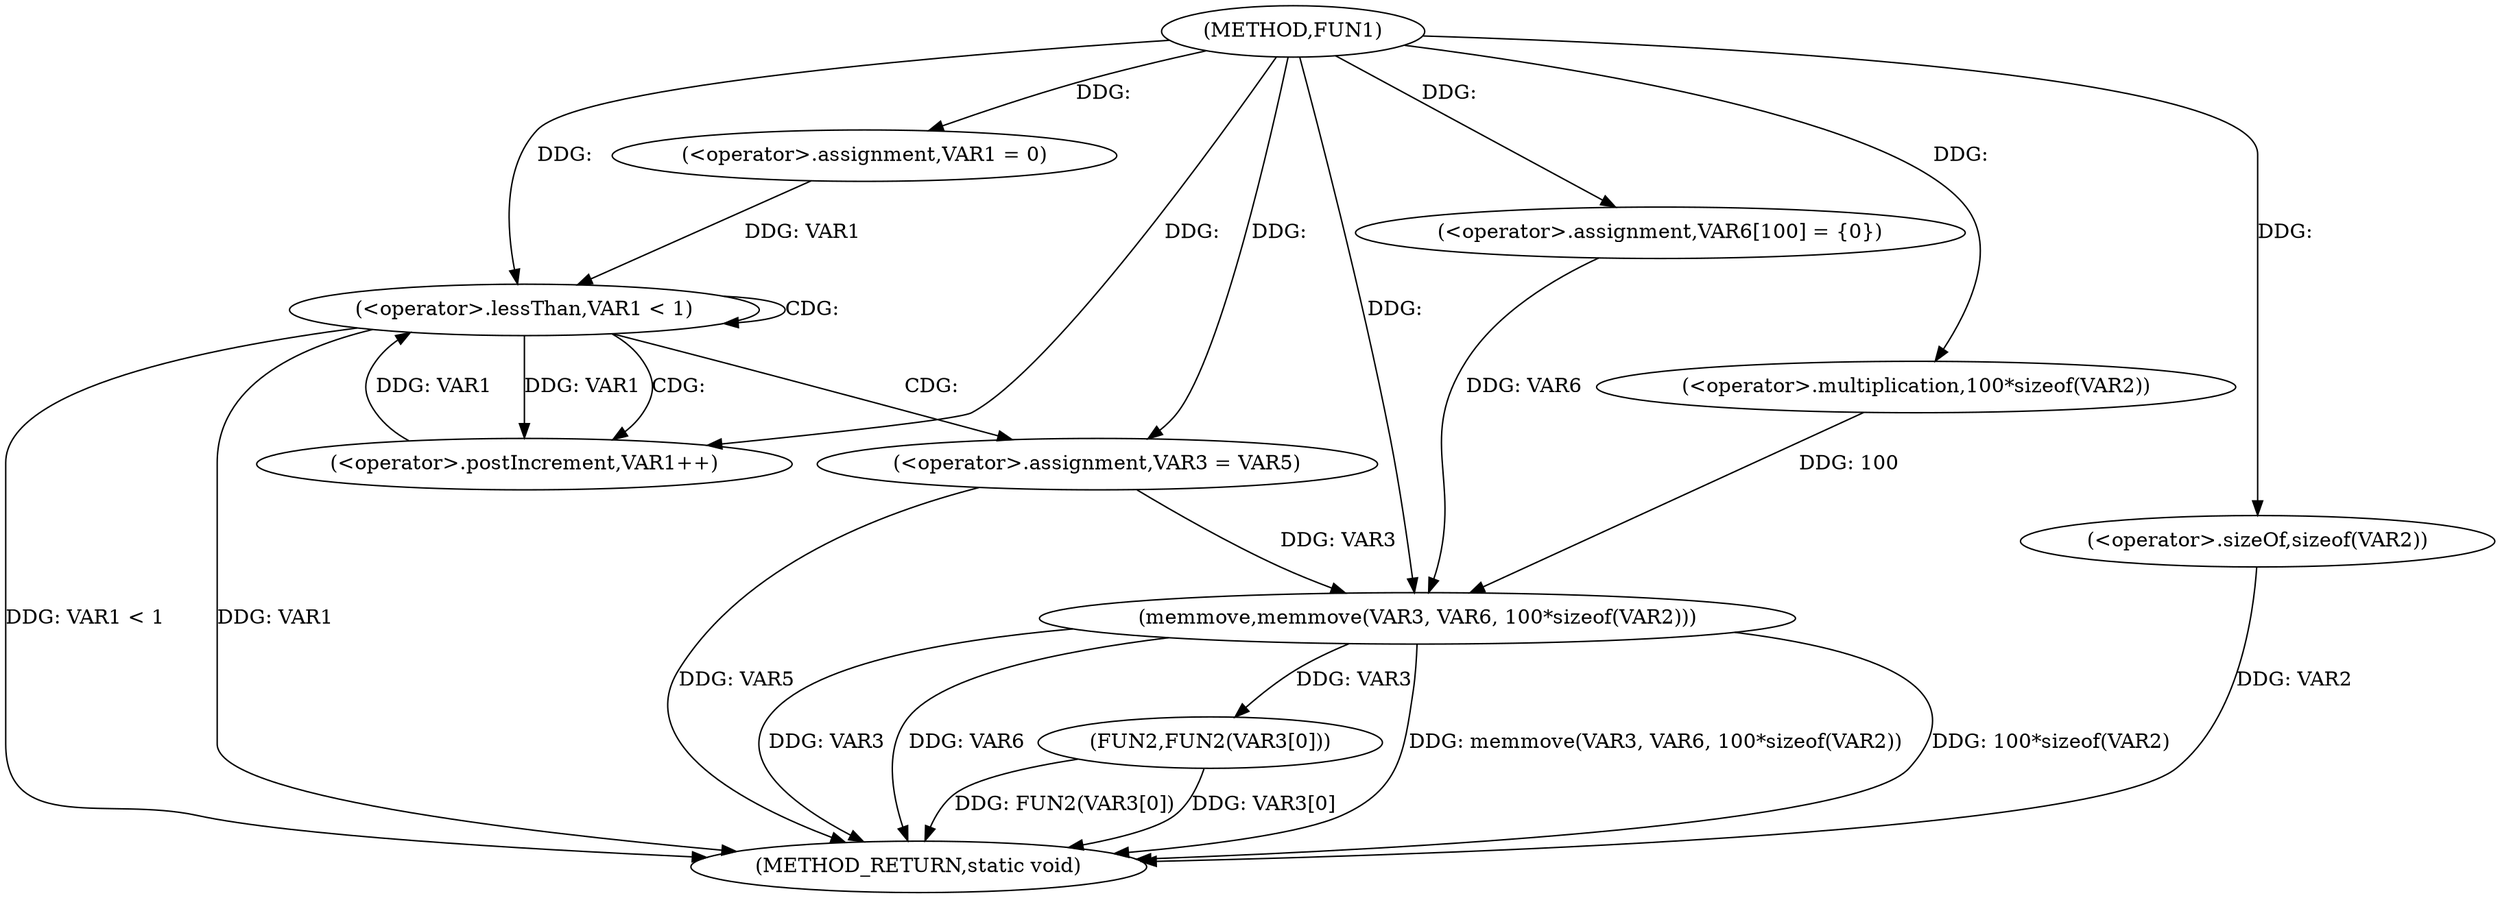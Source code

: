 digraph FUN1 {  
"1000100" [label = "(METHOD,FUN1)" ]
"1000134" [label = "(METHOD_RETURN,static void)" ]
"1000107" [label = "(<operator>.assignment,VAR1 = 0)" ]
"1000110" [label = "(<operator>.lessThan,VAR1 < 1)" ]
"1000113" [label = "(<operator>.postIncrement,VAR1++)" ]
"1000116" [label = "(<operator>.assignment,VAR3 = VAR5)" ]
"1000121" [label = "(<operator>.assignment,VAR6[100] = {0})" ]
"1000123" [label = "(memmove,memmove(VAR3, VAR6, 100*sizeof(VAR2)))" ]
"1000126" [label = "(<operator>.multiplication,100*sizeof(VAR2))" ]
"1000128" [label = "(<operator>.sizeOf,sizeof(VAR2))" ]
"1000130" [label = "(FUN2,FUN2(VAR3[0]))" ]
  "1000123" -> "1000134"  [ label = "DDG: VAR6"] 
  "1000123" -> "1000134"  [ label = "DDG: memmove(VAR3, VAR6, 100*sizeof(VAR2))"] 
  "1000128" -> "1000134"  [ label = "DDG: VAR2"] 
  "1000116" -> "1000134"  [ label = "DDG: VAR5"] 
  "1000130" -> "1000134"  [ label = "DDG: FUN2(VAR3[0])"] 
  "1000123" -> "1000134"  [ label = "DDG: 100*sizeof(VAR2)"] 
  "1000110" -> "1000134"  [ label = "DDG: VAR1 < 1"] 
  "1000110" -> "1000134"  [ label = "DDG: VAR1"] 
  "1000130" -> "1000134"  [ label = "DDG: VAR3[0]"] 
  "1000123" -> "1000134"  [ label = "DDG: VAR3"] 
  "1000100" -> "1000107"  [ label = "DDG: "] 
  "1000107" -> "1000110"  [ label = "DDG: VAR1"] 
  "1000113" -> "1000110"  [ label = "DDG: VAR1"] 
  "1000100" -> "1000110"  [ label = "DDG: "] 
  "1000110" -> "1000113"  [ label = "DDG: VAR1"] 
  "1000100" -> "1000113"  [ label = "DDG: "] 
  "1000100" -> "1000116"  [ label = "DDG: "] 
  "1000100" -> "1000121"  [ label = "DDG: "] 
  "1000116" -> "1000123"  [ label = "DDG: VAR3"] 
  "1000100" -> "1000123"  [ label = "DDG: "] 
  "1000121" -> "1000123"  [ label = "DDG: VAR6"] 
  "1000126" -> "1000123"  [ label = "DDG: 100"] 
  "1000100" -> "1000126"  [ label = "DDG: "] 
  "1000100" -> "1000128"  [ label = "DDG: "] 
  "1000123" -> "1000130"  [ label = "DDG: VAR3"] 
  "1000110" -> "1000110"  [ label = "CDG: "] 
  "1000110" -> "1000116"  [ label = "CDG: "] 
  "1000110" -> "1000113"  [ label = "CDG: "] 
}
